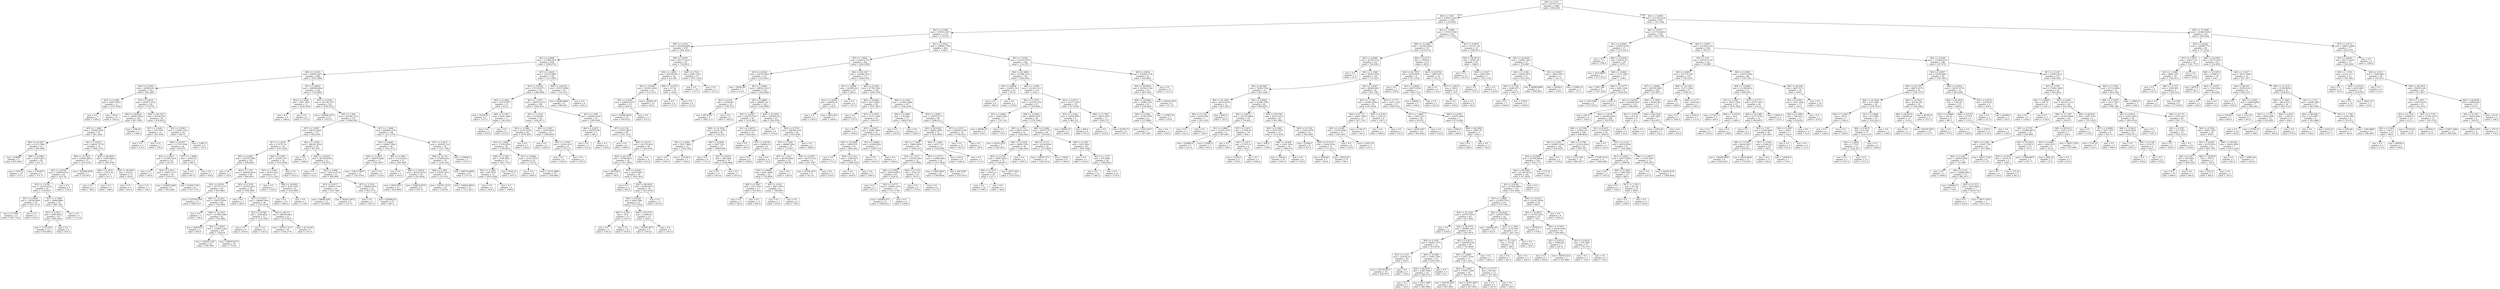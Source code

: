 digraph Tree {
node [shape=box] ;
0 [label="X[0] <= 0.121\nmse = 332707.5737\nsamples = 2000\nvalue = 996.2545"] ;
1 [label="X[2] <= 3.041\nmse = 352815.1829\nsamples = 1303\nvalue = 1120.6424"] ;
0 -> 1 [labeldistance=2.5, labelangle=45, headlabel="True"] ;
2 [label="X[0] <= 0.1089\nmse = 359331.9837\nsamples = 1121\nvalue = 1176.413"] ;
1 -> 2 ;
3 [label="X[0] <= 0.1031\nmse = 392828.8686\nsamples = 679\nvalue = 1064.3918"] ;
2 -> 3 ;
4 [label="X[1] <= 0.8465\nmse = 371809.5637\nsamples = 624\nvalue = 1094.8718"] ;
3 -> 4 ;
5 [label="X[0] <= 0.1025\nmse = 399935.4471\nsamples = 486\nvalue = 1033.3868"] ;
4 -> 5 ;
6 [label="X[0] <= 0.1004\nmse = 345895.653\nsamples = 152\nvalue = 843.2895"] ;
5 -> 6 ;
7 [label="X[2] <= 2.1008\nmse = 44957.6033\nsamples = 11\nvalue = 1731.8182"] ;
6 -> 7 ;
8 [label="mse = 0.0\nsamples = 5\nvalue = 1500.0"] ;
7 -> 8 ;
9 [label="mse = 320.0\nsamples = 6\nvalue = 1925.0"] ;
7 -> 9 ;
10 [label="X[3] <= 0.9154\nmse = 302977.2332\nsamples = 141\nvalue = 773.9716"] ;
6 -> 10 ;
11 [label="X[8] <= 18.8019\nmse = 336643.8544\nsamples = 102\nvalue = 887.5588"] ;
10 -> 11 ;
12 [label="X[5] <= 1.1484\nmse = 310085.0297\nsamples = 97\nvalue = 841.2062"] ;
11 -> 12 ;
13 [label="X[4] <= 81.4927\nmse = 61121.5841\nsamples = 23\nvalue = 300.2609"] ;
12 -> 13 ;
14 [label="mse = 0.8889\nsamples = 3\nvalue = 827.6667"] ;
13 -> 14 ;
15 [label="X[6] <= 0.2589\nmse = 22307.6275\nsamples = 20\nvalue = 221.15"] ;
13 -> 15 ;
16 [label="mse = 7593.75\nsamples = 16\nvalue = 157.5"] ;
15 -> 16 ;
17 [label="mse = 136.6875\nsamples = 4\nvalue = 475.75"] ;
15 -> 17 ;
18 [label="X[1] <= 0.8353\nmse = 268247.2778\nsamples = 74\nvalue = 1009.3378"] ;
12 -> 18 ;
19 [label="X[8] <= 16.7453\nmse = 235895.6091\nsamples = 57\nvalue = 1167.0702"] ;
18 -> 19 ;
20 [label="X[7] <= 2.8358\nmse = 143604.0724\nsamples = 50\nvalue = 1257.26"] ;
19 -> 20 ;
21 [label="X[5] <= 1.4316\nmse = 122415.8322\nsamples = 41\nvalue = 1159.8537"] ;
20 -> 21 ;
22 [label="X[7] <= 0.8565\nmse = 128740.0895\nsamples = 18\nvalue = 1437.2778"] ;
21 -> 22 ;
23 [label="mse = 12.1956\nsamples = 15\nvalue = 1597.7333"] ;
22 -> 23 ;
24 [label="mse = 0.0\nsamples = 3\nvalue = 635.0"] ;
22 -> 24 ;
25 [label="X[2] <= 2.1499\nmse = 10094.8885\nsamples = 23\nvalue = 942.7391"] ;
21 -> 25 ;
26 [label="X[7] <= 0.5451\nmse = 2609.8025\nsamples = 18\nvalue = 895.4444"] ;
25 -> 26 ;
27 [label="mse = 1174.5556\nsamples = 12\nvalue = 925.6667"] ;
26 -> 27 ;
28 [label="mse = 0.0\nsamples = 6\nvalue = 835.0"] ;
26 -> 28 ;
29 [label="mse = 0.0\nsamples = 5\nvalue = 1113.0"] ;
25 -> 29 ;
30 [label="mse = 0.0\nsamples = 9\nvalue = 1701.0"] ;
20 -> 30 ;
31 [label="mse = 422008.9796\nsamples = 7\nvalue = 522.8571"] ;
19 -> 31 ;
32 [label="X[4] <= 89.4876\nmse = 13600.4844\nsamples = 17\nvalue = 480.4706"] ;
18 -> 32 ;
33 [label="X[0] <= 0.1016\nmse = 15975.36\nsamples = 5\nvalue = 611.2"] ;
32 -> 33 ;
34 [label="mse = 0.0\nsamples = 2\nvalue = 766.0"] ;
33 -> 34 ;
35 [label="mse = 0.0\nsamples = 3\nvalue = 508.0"] ;
33 -> 35 ;
36 [label="X[4] <= 95.9691\nmse = 2523.0\nsamples = 12\nvalue = 426.0"] ;
32 -> 36 ;
37 [label="mse = 0.0\nsamples = 9\nvalue = 455.0"] ;
36 -> 37 ;
38 [label="mse = 0.0\nsamples = 3\nvalue = 339.0"] ;
36 -> 38 ;
39 [label="mse = 1568.16\nsamples = 5\nvalue = 1786.8"] ;
11 -> 39 ;
40 [label="X[4] <= 84.3327\nmse = 92929.169\nsamples = 39\nvalue = 476.8974"] ;
10 -> 40 ;
41 [label="X[7] <= 2.0263\nmse = 316.7934\nsamples = 11\nvalue = 291.4545"] ;
40 -> 41 ;
42 [label="mse = 0.0\nsamples = 4\nvalue = 315.0"] ;
41 -> 42 ;
43 [label="mse = 0.0\nsamples = 7\nvalue = 278.0"] ;
41 -> 43 ;
44 [label="X[3] <= 0.9363\nmse = 110495.1161\nsamples = 28\nvalue = 549.75"] ;
40 -> 44 ;
45 [label="X[6] <= 0.0557\nmse = 117531.3594\nsamples = 24\nvalue = 585.875"] ;
44 -> 45 ;
46 [label="X[5] <= 1.0411\nmse = 127400.7475\nsamples = 20\nvalue = 541.95"] ;
45 -> 46 ;
47 [label="mse = 0.0\nsamples = 2\nvalue = 383.0"] ;
46 -> 47 ;
48 [label="X[0] <= 0.1013\nmse = 138437.2377\nsamples = 18\nvalue = 559.6111"] ;
46 -> 48 ;
49 [label="mse = 232800.2469\nsamples = 9\nvalue = 595.4444"] ;
48 -> 49 ;
50 [label="mse = 41506.1728\nsamples = 9\nvalue = 523.7778"] ;
48 -> 50 ;
51 [label="X[7] <= 1.3968\nmse = 10302.25\nsamples = 4\nvalue = 805.5"] ;
45 -> 51 ;
52 [label="mse = 0.0\nsamples = 2\nvalue = 907.0"] ;
51 -> 52 ;
53 [label="mse = 0.0\nsamples = 2\nvalue = 704.0"] ;
51 -> 53 ;
54 [label="mse = 13467.0\nsamples = 4\nvalue = 333.0"] ;
44 -> 54 ;
55 [label="X[7] <= 0.0814\nmse = 400598.6064\nsamples = 334\nvalue = 1119.8982"] ;
5 -> 55 ;
56 [label="X[2] <= 2.1008\nmse = 7801.1405\nsamples = 11\nvalue = 1924.3636"] ;
55 -> 56 ;
57 [label="mse = 0.0\nsamples = 9\nvalue = 1966.0"] ;
56 -> 57 ;
58 [label="mse = 0.0\nsamples = 2\nvalue = 1737.0"] ;
56 -> 58 ;
59 [label="X[1] <= 0.8239\nmse = 391185.3707\nsamples = 323\nvalue = 1092.5015"] ;
55 -> 59 ;
60 [label="mse = 102966.1875\nsamples = 12\nvalue = 1705.25"] ;
59 -> 60 ;
61 [label="X[5] <= 1.694\nmse = 387260.1472\nsamples = 311\nvalue = 1068.8585"] ;
59 -> 61 ;
62 [label="X[7] <= 1.6507\nmse = 338712.0491\nsamples = 175\nvalue = 942.6343"] ;
61 -> 62 ;
63 [label="X[7] <= 1.0238\nmse = 274731.34\nsamples = 119\nvalue = 1057.9328"] ;
62 -> 63 ;
64 [label="X[6] <= 0.0283\nmse = 254570.5995\nsamples = 101\nvalue = 958.6634"] ;
63 -> 64 ;
65 [label="mse = 0.0\nsamples = 3\nvalue = 129.0"] ;
64 -> 65 ;
66 [label="X[5] <= 1.379\nmse = 240646.8534\nsamples = 98\nvalue = 984.0612"] ;
64 -> 66 ;
67 [label="X[3] <= 0.8763\nmse = 197373.1175\nsamples = 59\nvalue = 847.9661"] ;
66 -> 67 ;
68 [label="mse = 115734.0165\nsamples = 11\nvalue = 1406.2727"] ;
67 -> 68 ;
69 [label="X[8] <= 10.2821\nmse = 128279.3954\nsamples = 48\nvalue = 720.0208"] ;
67 -> 69 ;
70 [label="mse = 0.0\nsamples = 3\nvalue = 356.0"] ;
69 -> 70 ;
71 [label="X[8] <= 12.7633\nmse = 127408.3388\nsamples = 45\nvalue = 744.2889"] ;
69 -> 71 ;
72 [label="mse = 266256.0\nsamples = 2\nvalue = 905.0"] ;
71 -> 72 ;
73 [label="X[5] <= 1.0919\nmse = 119693.1282\nsamples = 43\nvalue = 736.814"] ;
71 -> 73 ;
74 [label="mse = 162423.1267\nsamples = 23\nvalue = 704.7826"] ;
73 -> 74 ;
75 [label="mse = 68016.8275\nsamples = 20\nvalue = 773.65"] ;
73 -> 75 ;
76 [label="X[3] <= 0.7476\nmse = 235702.3051\nsamples = 39\nvalue = 1189.9487"] ;
66 -> 76 ;
77 [label="mse = 0.0\nsamples = 3\nvalue = 385.0"] ;
76 -> 77 ;
78 [label="X[7] <= 0.5451\nmse = 196849.3603\nsamples = 36\nvalue = 1257.0278"] ;
76 -> 78 ;
79 [label="X[3] <= 0.8786\nmse = 3328.4024\nsamples = 13\nvalue = 1122.5385"] ;
78 -> 79 ;
80 [label="mse = 0.0\nsamples = 4\nvalue = 1036.0"] ;
79 -> 80 ;
81 [label="mse = 0.0\nsamples = 9\nvalue = 1161.0"] ;
79 -> 81 ;
82 [label="X[4] <= 88.373\nmse = 290229.0851\nsamples = 23\nvalue = 1333.0435"] ;
78 -> 82 ;
83 [label="mse = 359211.3117\nsamples = 18\nvalue = 1326.2778"] ;
82 -> 83 ;
84 [label="mse = 41135.04\nsamples = 5\nvalue = 1357.4"] ;
82 -> 84 ;
85 [label="X[6] <= 0.6361\nmse = 22299.2747\nsamples = 18\nvalue = 1614.9444"] ;
63 -> 85 ;
86 [label="X[7] <= 1.1942\nmse = 16370.2222\nsamples = 15\nvalue = 1573.3333"] ;
85 -> 86 ;
87 [label="mse = 0.0\nsamples = 3\nvalue = 1764.0"] ;
86 -> 87 ;
88 [label="X[8] <= 16.6562\nmse = 9102.2222\nsamples = 12\nvalue = 1525.6667"] ;
86 -> 88 ;
89 [label="mse = 0.0\nsamples = 10\nvalue = 1483.0"] ;
88 -> 89 ;
90 [label="mse = 0.0\nsamples = 2\nvalue = 1739.0"] ;
88 -> 90 ;
91 [label="mse = 0.0\nsamples = 3\nvalue = 1823.0"] ;
85 -> 91 ;
92 [label="X[5] <= 1.0306\nmse = 386392.3058\nsamples = 56\nvalue = 697.625"] ;
62 -> 92 ;
93 [label="mse = 0.0\nsamples = 9\nvalue = 1568.0"] ;
92 -> 93 ;
94 [label="X[8] <= 10.8253\nmse = 287540.9769\nsamples = 47\nvalue = 530.9574"] ;
92 -> 94 ;
95 [label="mse = 0.0\nsamples = 14\nvalue = 142.0"] ;
94 -> 95 ;
96 [label="X[3] <= 0.908\nmse = 318116.2718\nsamples = 33\nvalue = 695.9697"] ;
94 -> 96 ;
97 [label="X[3] <= 0.8177\nmse = 194953.7729\nsamples = 19\nvalue = 529.7368"] ;
96 -> 97 ;
98 [label="mse = 58694.6281\nsamples = 11\nvalue = 542.0909"] ;
97 -> 98 ;
99 [label="mse = 381811.6875\nsamples = 8\nvalue = 512.75"] ;
97 -> 99 ;
100 [label="X[7] <= 3.1252\nmse = 396866.8163\nsamples = 14\nvalue = 921.5714"] ;
96 -> 100 ;
101 [label="mse = 0.0\nsamples = 4\nvalue = 1507.0"] ;
100 -> 101 ;
102 [label="mse = 363686.64\nsamples = 10\nvalue = 687.4"] ;
100 -> 102 ;
103 [label="X[7] <= 1.3968\nmse = 402848.1278\nsamples = 136\nvalue = 1231.2794"] ;
61 -> 103 ;
104 [label="X[5] <= 6.4082\nmse = 149847.5945\nsamples = 58\nvalue = 1101.5172"] ;
103 -> 104 ;
105 [label="X[8] <= 12.6873\nmse = 160078.7682\nsamples = 27\nvalue = 1302.4815"] ;
104 -> 105 ;
106 [label="mse = 194113.4875\nsamples = 21\nvalue = 1353.4762"] ;
105 -> 106 ;
107 [label="mse = 0.0\nsamples = 6\nvalue = 1124.0"] ;
105 -> 107 ;
108 [label="X[6] <= 0.1863\nmse = 75124.4433\nsamples = 31\nvalue = 926.4839"] ;
104 -> 108 ;
109 [label="mse = 0.0\nsamples = 2\nvalue = 970.0"] ;
108 -> 109 ;
110 [label="X[8] <= 13.8474\nmse = 80165.8359\nsamples = 29\nvalue = 923.4828"] ;
108 -> 110 ;
111 [label="mse = 2504.5351\nsamples = 21\nvalue = 918.8095"] ;
110 -> 111 ;
112 [label="mse = 283818.9375\nsamples = 8\nvalue = 935.75"] ;
110 -> 112 ;
113 [label="X[7] <= 4.4557\nmse = 569145.716\nsamples = 78\nvalue = 1327.7692"] ;
103 -> 113 ;
114 [label="X[8] <= 16.175\nmse = 579264.5651\nsamples = 76\nvalue = 1334.5263"] ;
113 -> 114 ;
115 [label="X[6] <= 0.1801\nmse = 534057.2672\nsamples = 51\nvalue = 1313.451"] ;
114 -> 115 ;
116 [label="mse = 529741.3275\nsamples = 20\nvalue = 1316.65"] ;
115 -> 116 ;
117 [label="mse = 536830.8824\nsamples = 31\nvalue = 1311.3871"] ;
115 -> 117 ;
118 [label="mse = 668732.8896\nsamples = 25\nvalue = 1377.52"] ;
114 -> 118 ;
119 [label="mse = 116964.0\nsamples = 2\nvalue = 1071.0"] ;
113 -> 119 ;
120 [label="X[7] <= 3.4629\nmse = 212556.9803\nsamples = 138\nvalue = 1311.4058"] ;
4 -> 120 ;
121 [label="X[3] <= 0.6166\nmse = 175119.4771\nsamples = 122\nvalue = 1389.4508"] ;
120 -> 121 ;
122 [label="X[2] <= 2.3862\nmse = 41276.3077\nsamples = 13\nvalue = 812.0"] ;
121 -> 122 ;
123 [label="mse = 74256.25\nsamples = 2\nvalue = 1157.5"] ;
122 -> 123 ;
124 [label="X[0] <= 0.1007\nmse = 9630.1488\nsamples = 11\nvalue = 749.1818"] ;
122 -> 124 ;
125 [label="mse = 0.0\nsamples = 4\nvalue = 879.0"] ;
124 -> 125 ;
126 [label="mse = 0.0\nsamples = 7\nvalue = 675.0"] ;
124 -> 126 ;
127 [label="X[5] <= 1.3627\nmse = 146570.1079\nsamples = 109\nvalue = 1458.3211"] ;
121 -> 127 ;
128 [label="X[1] <= 1.1524\nmse = 32258.801\nsamples = 56\nvalue = 1620.8571"] ;
127 -> 128 ;
129 [label="X[2] <= 2.3862\nmse = 21257.8326\nsamples = 44\nvalue = 1678.4091"] ;
128 -> 129 ;
130 [label="X[5] <= 1.0495\nmse = 17333.8356\nsamples = 39\nvalue = 1705.8974"] ;
129 -> 130 ;
131 [label="X[8] <= 13.546\nmse = 5709.3956\nsamples = 15\nvalue = 1647.7333"] ;
130 -> 131 ;
132 [label="X[2] <= 2.1499\nmse = 490.7929\nsamples = 13\nvalue = 1674.2308"] ;
131 -> 132 ;
133 [label="mse = 0.0\nsamples = 4\nvalue = 1641.0"] ;
132 -> 133 ;
134 [label="mse = 0.0\nsamples = 9\nvalue = 1689.0"] ;
132 -> 134 ;
135 [label="mse = 5402.25\nsamples = 2\nvalue = 1475.5"] ;
131 -> 135 ;
136 [label="X[1] <= 0.9696\nmse = 21163.1875\nsamples = 24\nvalue = 1742.25"] ;
130 -> 136 ;
137 [label="mse = 0.0\nsamples = 6\nvalue = 1849.0"] ;
136 -> 137 ;
138 [label="mse = 23152.8889\nsamples = 18\nvalue = 1706.6667"] ;
136 -> 138 ;
139 [label="mse = 0.0\nsamples = 5\nvalue = 1464.0"] ;
129 -> 139 ;
140 [label="X[0] <= 0.1007\nmse = 15919.8056\nsamples = 12\nvalue = 1409.8333"] ;
128 -> 140 ;
141 [label="mse = 0.0\nsamples = 4\nvalue = 1285.0"] ;
140 -> 141 ;
142 [label="X[5] <= 1.0787\nmse = 12192.1875\nsamples = 8\nvalue = 1472.25"] ;
140 -> 142 ;
143 [label="mse = 0.0\nsamples = 6\nvalue = 1536.0"] ;
142 -> 143 ;
144 [label="mse = 0.0\nsamples = 2\nvalue = 1281.0"] ;
142 -> 144 ;
145 [label="X[5] <= 1.694\nmse = 209945.2239\nsamples = 53\nvalue = 1286.5849"] ;
127 -> 145 ;
146 [label="X[6] <= 0.2472\nmse = 302670.96\nsamples = 5\nvalue = 665.2"] ;
145 -> 146 ;
147 [label="mse = 0.0\nsamples = 3\nvalue = 216.0"] ;
146 -> 147 ;
148 [label="mse = 0.0\nsamples = 2\nvalue = 1339.0"] ;
146 -> 148 ;
149 [label="X[7] <= 0.136\nmse = 155875.8815\nsamples = 48\nvalue = 1351.3125"] ;
145 -> 149 ;
150 [label="mse = 0.0\nsamples = 4\nvalue = 1889.0"] ;
149 -> 150 ;
151 [label="X[6] <= 0.6372\nmse = 141374.5635\nsamples = 44\nvalue = 1302.4318"] ;
149 -> 151 ;
152 [label="X[4] <= 83.1257\nmse = 76796.9425\nsamples = 38\nvalue = 1411.2895"] ;
151 -> 152 ;
153 [label="mse = 293764.0\nsamples = 2\nvalue = 794.0"] ;
152 -> 153 ;
154 [label="X[3] <= 0.6261\nmse = 42397.9097\nsamples = 36\nvalue = 1445.5833"] ;
152 -> 154 ;
155 [label="mse = 0.0\nsamples = 2\nvalue = 965.0"] ;
154 -> 155 ;
156 [label="X[4] <= 88.0918\nmse = 30506.8313\nsamples = 34\nvalue = 1473.8529"] ;
154 -> 156 ;
157 [label="X[4] <= 85.629\nmse = 16491.966\nsamples = 23\nvalue = 1377.6522"] ;
156 -> 157 ;
158 [label="X[6] <= 0.244\nmse = 30.0\nsamples = 13\nvalue = 1451.0"] ;
157 -> 158 ;
159 [label="mse = 0.0\nsamples = 3\nvalue = 1441.0"] ;
158 -> 159 ;
160 [label="mse = 0.0\nsamples = 10\nvalue = 1454.0"] ;
158 -> 160 ;
161 [label="X[4] <= 87.4774\nmse = 21806.61\nsamples = 10\nvalue = 1282.3"] ;
157 -> 161 ;
162 [label="mse = 41595.1875\nsamples = 4\nvalue = 1194.25"] ;
161 -> 162 ;
163 [label="mse = 0.0\nsamples = 6\nvalue = 1341.0"] ;
161 -> 163 ;
164 [label="mse = 0.0\nsamples = 11\nvalue = 1675.0"] ;
156 -> 164 ;
165 [label="mse = 0.0\nsamples = 6\nvalue = 613.0"] ;
151 -> 165 ;
166 [label="X[8] <= 16.6145\nmse = 97437.8398\nsamples = 16\nvalue = 716.3125"] ;
120 -> 166 ;
167 [label="mse = 44380.9844\nsamples = 8\nvalue = 990.625"] ;
166 -> 167 ;
168 [label="mse = 0.0\nsamples = 8\nvalue = 442.0"] ;
166 -> 168 ;
169 [label="X[6] <= 0.4507\nmse = 501177.6251\nsamples = 55\nvalue = 718.5818"] ;
3 -> 169 ;
170 [label="X[5] <= 2.2893\nmse = 281299.962\nsamples = 42\nvalue = 421.881"] ;
169 -> 170 ;
171 [label="X[3] <= 0.9169\nmse = 333912.4365\nsamples = 32\nvalue = 513.5312"] ;
170 -> 171 ;
172 [label="X[2] <= 2.4263\nmse = 428920.3275\nsamples = 20\nvalue = 460.15"] ;
171 -> 172 ;
173 [label="mse = 476560.8056\nsamples = 18\nvalue = 458.8333"] ;
172 -> 173 ;
174 [label="mse = 0.0\nsamples = 2\nvalue = 472.0"] ;
172 -> 174 ;
175 [label="mse = 162901.25\nsamples = 12\nvalue = 602.5"] ;
171 -> 175 ;
176 [label="X[8] <= 15.6751\nmse = 47.04\nsamples = 10\nvalue = 128.6"] ;
170 -> 176 ;
177 [label="mse = 0.0\nsamples = 4\nvalue = 137.0"] ;
176 -> 177 ;
178 [label="mse = 0.0\nsamples = 6\nvalue = 123.0"] ;
176 -> 178 ;
179 [label="X[6] <= 0.7011\nmse = 8282.1302\nsamples = 13\nvalue = 1677.1538"] ;
169 -> 179 ;
180 [label="mse = 0.0\nsamples = 10\nvalue = 1727.0"] ;
179 -> 180 ;
181 [label="mse = 0.0\nsamples = 3\nvalue = 1511.0"] ;
179 -> 181 ;
182 [label="X[1] <= 0.9532\nmse = 258982.7704\nsamples = 442\nvalue = 1348.5"] ;
2 -> 182 ;
183 [label="X[7] <= 1.9561\nmse = 244314.778\nsamples = 294\nvalue = 1462.0306"] ;
182 -> 183 ;
184 [label="X[1] <= 0.8249\nmse = 334701.6443\nsamples = 121\nvalue = 1255.6033"] ;
183 -> 184 ;
185 [label="mse = 26503.84\nsamples = 5\nvalue = 214.4"] ;
184 -> 185 ;
186 [label="X[2] <= 2.0902\nmse = 299243.2325\nsamples = 116\nvalue = 1300.4828"] ;
184 -> 186 ;
187 [label="X[1] <= 0.855\nmse = 13556.801\nsamples = 14\nvalue = 1799.3571"] ;
186 -> 187 ;
188 [label="mse = 497.8765\nsamples = 9\nvalue = 1885.1111"] ;
187 -> 188 ;
189 [label="mse = 0.0\nsamples = 5\nvalue = 1645.0"] ;
187 -> 189 ;
190 [label="X[7] <= 0.8882\nmse = 299607.147\nsamples = 102\nvalue = 1232.0098"] ;
186 -> 190 ;
191 [label="X[3] <= 0.9387\nmse = 254974.0167\nsamples = 59\nvalue = 1432.9831"] ;
190 -> 191 ;
192 [label="X[8] <= 14.1954\nmse = 41251.2744\nsamples = 40\nvalue = 1720.225"] ;
191 -> 192 ;
193 [label="X[2] <= 2.1685\nmse = 74217.4083\nsamples = 13\nvalue = 1540.7692"] ;
192 -> 193 ;
194 [label="mse = 0.0\nsamples = 10\nvalue = 1655.0"] ;
193 -> 194 ;
195 [label="mse = 133128.0\nsamples = 3\nvalue = 1160.0"] ;
193 -> 195 ;
196 [label="X[6] <= 0.2046\nmse = 2407.1221\nsamples = 27\nvalue = 1806.6296"] ;
192 -> 196 ;
197 [label="mse = 0.0\nsamples = 9\nvalue = 1741.0"] ;
196 -> 197 ;
198 [label="X[1] <= 0.8353\nmse = 380.2469\nsamples = 18\nvalue = 1839.4444"] ;
196 -> 198 ;
199 [label="mse = 0.0\nsamples = 11\nvalue = 1855.0"] ;
198 -> 199 ;
200 [label="mse = 0.0\nsamples = 7\nvalue = 1815.0"] ;
198 -> 200 ;
201 [label="X[1] <= 0.8479\nmse = 165529.5623\nsamples = 19\nvalue = 828.2632"] ;
191 -> 201 ;
202 [label="mse = 0.0\nsamples = 11\nvalue = 583.0"] ;
201 -> 202 ;
203 [label="X[1] <= 0.8758\nmse = 196692.25\nsamples = 8\nvalue = 1165.5"] ;
201 -> 203 ;
204 [label="mse = 0.0\nsamples = 4\nvalue = 1609.0"] ;
203 -> 204 ;
205 [label="mse = 0.0\nsamples = 4\nvalue = 722.0"] ;
203 -> 205 ;
206 [label="X[4] <= 81.5976\nmse = 229388.516\nsamples = 43\nvalue = 956.2558"] ;
190 -> 206 ;
207 [label="mse = 0.0\nsamples = 9\nvalue = 1474.0"] ;
206 -> 207 ;
208 [label="X[6] <= 0.3759\nmse = 200369.5164\nsamples = 34\nvalue = 819.2059"] ;
206 -> 208 ;
209 [label="X[7] <= 1.5041\nmse = 98968.1602\nsamples = 31\nvalue = 715.9677"] ;
208 -> 209 ;
210 [label="X[7] <= 1.1927\nmse = 46199.9296\nsamples = 25\nvalue = 828.48"] ;
209 -> 210 ;
211 [label="X[3] <= 0.8836\nmse = 4851.2996\nsamples = 22\nvalue = 752.8636"] ;
210 -> 211 ;
212 [label="X[6] <= 0.1967\nmse = 2551.4793\nsamples = 13\nvalue = 783.4615"] ;
211 -> 212 ;
213 [label="mse = 0.0\nsamples = 2\nvalue = 665.0"] ;
212 -> 213 ;
214 [label="mse = 0.0\nsamples = 11\nvalue = 805.0"] ;
212 -> 214 ;
215 [label="X[3] <= 0.916\nmse = 4867.5556\nsamples = 9\nvalue = 708.6667"] ;
211 -> 215 ;
216 [label="mse = 0.0\nsamples = 3\nvalue = 610.0"] ;
215 -> 216 ;
217 [label="mse = 0.0\nsamples = 6\nvalue = 758.0"] ;
215 -> 217 ;
218 [label="mse = 0.0\nsamples = 3\nvalue = 1383.0"] ;
210 -> 218 ;
219 [label="X[8] <= 14.8257\nmse = 46315.4722\nsamples = 6\nvalue = 247.1667"] ;
209 -> 219 ;
220 [label="mse = 47328.1875\nsamples = 4\nvalue = 161.25"] ;
219 -> 220 ;
221 [label="mse = 0.0\nsamples = 2\nvalue = 419.0"] ;
219 -> 221 ;
222 [label="mse = 0.0\nsamples = 3\nvalue = 1886.0"] ;
208 -> 222 ;
223 [label="X[4] <= 84.3327\nmse = 130446.7622\nsamples = 173\nvalue = 1606.4104"] ;
183 -> 223 ;
224 [label="X[7] <= 3.8096\nmse = 142803.84\nsamples = 10\nvalue = 906.4"] ;
223 -> 224 ;
225 [label="X[2] <= 2.4364\nmse = 246842.25\nsamples = 4\nvalue = 1163.5"] ;
224 -> 225 ;
226 [label="mse = 0.0\nsamples = 2\nvalue = 1283.0"] ;
225 -> 226 ;
227 [label="mse = 465124.0\nsamples = 2\nvalue = 1044.0"] ;
225 -> 227 ;
228 [label="mse = 0.0\nsamples = 6\nvalue = 735.0"] ;
224 -> 228 ;
229 [label="X[6] <= 0.2528\nmse = 97782.1065\nsamples = 163\nvalue = 1649.3558"] ;
223 -> 229 ;
230 [label="X[6] <= 0.0206\nmse = 24172.8827\nsamples = 56\nvalue = 1827.2857"] ;
229 -> 230 ;
231 [label="mse = 0.0\nsamples = 2\nvalue = 1375.0"] ;
230 -> 231 ;
232 [label="X[7] <= 2.3576\nmse = 17211.1838\nsamples = 54\nvalue = 1844.037"] ;
230 -> 232 ;
233 [label="mse = 0.0\nsamples = 13\nvalue = 1938.0"] ;
232 -> 233 ;
234 [label="X[3] <= 0.8417\nmse = 18981.3064\nsamples = 41\nvalue = 1814.2439"] ;
232 -> 234 ;
235 [label="X[8] <= 14.0268\nmse = 1909.9135\nsamples = 34\nvalue = 1860.2941"] ;
234 -> 235 ;
236 [label="mse = 0.0\nsamples = 3\nvalue = 1771.0"] ;
235 -> 236 ;
237 [label="X[0] <= 0.1121\nmse = 1248.4475\nsamples = 31\nvalue = 1868.9355"] ;
235 -> 237 ;
238 [label="mse = 0.0\nsamples = 14\nvalue = 1830.0"] ;
237 -> 238 ;
239 [label="mse = 0.0\nsamples = 17\nvalue = 1901.0"] ;
237 -> 239 ;
240 [label="X[3] <= 0.9002\nmse = 41569.9592\nsamples = 7\nvalue = 1590.5714"] ;
234 -> 240 ;
241 [label="mse = 0.0\nsamples = 4\nvalue = 1414.0"] ;
240 -> 241 ;
242 [label="mse = 0.0\nsamples = 3\nvalue = 1826.0"] ;
240 -> 242 ;
243 [label="X[0] <= 0.1106\nmse = 111065.5996\nsamples = 107\nvalue = 1556.2336"] ;
229 -> 243 ;
244 [label="X[6] <= 0.3908\nmse = 174.6021\nsamples = 17\nvalue = 1864.4706"] ;
243 -> 244 ;
245 [label="mse = 0.0\nsamples = 12\nvalue = 1873.0"] ;
244 -> 245 ;
246 [label="mse = 0.0\nsamples = 5\nvalue = 1844.0"] ;
244 -> 246 ;
247 [label="X[5] <= 2.2893\nmse = 110675.4777\nsamples = 90\nvalue = 1498.0111"] ;
243 -> 247 ;
248 [label="X[4] <= 95.0226\nmse = 66891.6566\nsamples = 72\nvalue = 1435.8056"] ;
247 -> 248 ;
249 [label="X[5] <= 1.7404\nmse = 70845.9618\nsamples = 61\nvalue = 1469.1475"] ;
248 -> 249 ;
250 [label="X[5] <= 1.2117\nmse = 119120.7803\nsamples = 32\nvalue = 1515.9688"] ;
249 -> 250 ;
251 [label="X[6] <= 0.7465\nmse = 160339.6875\nsamples = 20\nvalue = 1420.25"] ;
250 -> 251 ;
252 [label="mse = 0.0\nsamples = 3\nvalue = 871.0"] ;
251 -> 252 ;
253 [label="X[2] <= 2.6773\nmse = 126003.3218\nsamples = 17\nvalue = 1517.1765"] ;
251 -> 253 ;
254 [label="mse = 164484.071\nsamples = 13\nvalue = 1508.9231"] ;
253 -> 254 ;
255 [label="mse = 0.0\nsamples = 4\nvalue = 1544.0"] ;
253 -> 255 ;
256 [label="X[0] <= 0.1133\nmse = 9702.25\nsamples = 12\nvalue = 1675.5"] ;
250 -> 256 ;
257 [label="mse = 0.0\nsamples = 6\nvalue = 1774.0"] ;
256 -> 257 ;
258 [label="mse = 0.0\nsamples = 6\nvalue = 1577.0"] ;
256 -> 258 ;
259 [label="X[7] <= 3.0772\nmse = 12488.9394\nsamples = 29\nvalue = 1417.4828"] ;
249 -> 259 ;
260 [label="mse = 15004.4814\nsamples = 22\nvalue = 1399.8636"] ;
259 -> 260 ;
261 [label="mse = 540.9796\nsamples = 7\nvalue = 1472.8571"] ;
259 -> 261 ;
262 [label="X[5] <= 1.6811\nmse = 4611.719\nsamples = 11\nvalue = 1250.9091"] ;
248 -> 262 ;
263 [label="mse = 320.0\nsamples = 9\nvalue = 1282.0"] ;
262 -> 263 ;
264 [label="mse = 0.0\nsamples = 2\nvalue = 1111.0"] ;
262 -> 264 ;
265 [label="X[7] <= 4.5527\nmse = 208420.1389\nsamples = 18\nvalue = 1746.8333"] ;
247 -> 265 ;
266 [label="mse = 0.0\nsamples = 15\nvalue = 1951.0"] ;
265 -> 266 ;
267 [label="mse = 0.0\nsamples = 3\nvalue = 726.0"] ;
265 -> 267 ;
268 [label="X[5] <= 7.8185\nmse = 211653.8776\nsamples = 148\nvalue = 1122.973"] ;
182 -> 268 ;
269 [label="X[4] <= 82.3698\nmse = 157666.2152\nsamples = 126\nvalue = 1206.4444"] ;
268 -> 269 ;
270 [label="X[3] <= 0.8456\nmse = 126451.36\nsamples = 10\nvalue = 567.8"] ;
269 -> 270 ;
271 [label="mse = 0.0\nsamples = 8\nvalue = 390.0"] ;
270 -> 271 ;
272 [label="mse = 0.0\nsamples = 2\nvalue = 1279.0"] ;
270 -> 272 ;
273 [label="X[6] <= 1.4383\nmse = 122165.1121\nsamples = 116\nvalue = 1261.5"] ;
269 -> 273 ;
274 [label="X[2] <= 2.1075\nmse = 110158.7104\nsamples = 97\nvalue = 1328.9691"] ;
273 -> 274 ;
275 [label="X[7] <= 3.6065\nmse = 29024.2041\nsamples = 7\nvalue = 714.7143"] ;
274 -> 275 ;
276 [label="mse = 99540.25\nsamples = 2\nvalue = 676.5"] ;
275 -> 276 ;
277 [label="mse = 0.0\nsamples = 5\nvalue = 730.0"] ;
275 -> 277 ;
278 [label="X[8] <= 15.9922\nmse = 84840.4347\nsamples = 90\nvalue = 1376.7444"] ;
274 -> 278 ;
279 [label="X[5] <= 4.7715\nmse = 68433.0744\nsamples = 41\nvalue = 1188.2683"] ;
278 -> 279 ;
280 [label="mse = 54230.2222\nsamples = 3\nvalue = 429.3333"] ;
279 -> 280 ;
281 [label="X[8] <= 13.5256\nmse = 20492.1503\nsamples = 38\nvalue = 1248.1842"] ;
279 -> 281 ;
282 [label="X[2] <= 2.2758\nmse = 16487.2653\nsamples = 35\nvalue = 1226.8571"] ;
281 -> 282 ;
283 [label="X[6] <= 0.7477\nmse = 15500.25\nsamples = 20\nvalue = 1157.5"] ;
282 -> 283 ;
284 [label="mse = 0.0\nsamples = 18\nvalue = 1199.0"] ;
283 -> 284 ;
285 [label="mse = 0.0\nsamples = 2\nvalue = 784.0"] ;
283 -> 285 ;
286 [label="mse = 2837.5556\nsamples = 15\nvalue = 1319.3333"] ;
282 -> 286 ;
287 [label="mse = 0.0\nsamples = 3\nvalue = 1497.0"] ;
281 -> 287 ;
288 [label="X[6] <= 0.1686\nmse = 43974.778\nsamples = 49\nvalue = 1534.449"] ;
278 -> 288 ;
289 [label="X[0] <= 0.113\nmse = 32338.8209\nsamples = 21\nvalue = 1337.8095"] ;
288 -> 289 ;
290 [label="mse = 32929.7751\nsamples = 13\nvalue = 1262.6154"] ;
289 -> 290 ;
291 [label="mse = 7260.0\nsamples = 8\nvalue = 1460.0"] ;
289 -> 291 ;
292 [label="X[6] <= 0.3367\nmse = 1951.2092\nsamples = 28\nvalue = 1681.9286"] ;
288 -> 292 ;
293 [label="mse = 0.0\nsamples = 2\nvalue = 1542.0"] ;
292 -> 293 ;
294 [label="X[1] <= 1.1175\nmse = 479.2899\nsamples = 26\nvalue = 1692.6923"] ;
292 -> 294 ;
295 [label="mse = 0.0\nsamples = 10\nvalue = 1665.0"] ;
294 -> 295 ;
296 [label="mse = 0.0\nsamples = 16\nvalue = 1710.0"] ;
294 -> 296 ;
297 [label="X[3] <= 0.8713\nmse = 41577.4183\nsamples = 19\nvalue = 917.0526"] ;
273 -> 297 ;
298 [label="X[5] <= 2.1042\nmse = 23636.8594\nsamples = 8\nvalue = 863.125"] ;
297 -> 298 ;
299 [label="mse = 90902.25\nsamples = 2\nvalue = 836.5"] ;
298 -> 299 ;
300 [label="mse = 900.0\nsamples = 6\nvalue = 872.0"] ;
298 -> 300 ;
301 [label="X[8] <= 17.7667\nmse = 50971.8347\nsamples = 11\nvalue = 956.2727"] ;
297 -> 301 ;
302 [label="mse = 0.0\nsamples = 3\nvalue = 1033.0"] ;
301 -> 302 ;
303 [label="mse = 67050.75\nsamples = 8\nvalue = 927.5"] ;
301 -> 303 ;
304 [label="X[3] <= 0.854\nmse = 252406.1736\nsamples = 22\nvalue = 644.9091"] ;
268 -> 304 ;
305 [label="X[4] <= 99.9454\nmse = 165304.1358\nsamples = 18\nvalue = 483.5556"] ;
304 -> 305 ;
306 [label="X[8] <= 14.9186\nmse = 77688.3724\nsamples = 14\nvalue = 359.6429"] ;
305 -> 306 ;
307 [label="X[6] <= 0.5562\nmse = 13794.7654\nsamples = 9\nvalue = 237.8889"] ;
306 -> 307 ;
308 [label="mse = 13521.6327\nsamples = 7\nvalue = 207.2857"] ;
307 -> 308 ;
309 [label="mse = 0.0\nsamples = 2\nvalue = 345.0"] ;
307 -> 309 ;
310 [label="mse = 117983.76\nsamples = 5\nvalue = 578.8"] ;
306 -> 310 ;
311 [label="mse = 230128.1875\nsamples = 4\nvalue = 917.25"] ;
305 -> 311 ;
312 [label="mse = 0.0\nsamples = 4\nvalue = 1371.0"] ;
304 -> 312 ;
313 [label="X[5] <= 3.5983\nmse = 175518.7189\nsamples = 182\nvalue = 777.1319"] ;
1 -> 313 ;
314 [label="X[8] <= 17.2469\nmse = 122385.8526\nsamples = 147\nvalue = 679.6735"] ;
313 -> 314 ;
315 [label="X[3] <= 0.6405\nmse = 92740.5724\nsamples = 122\nvalue = 760.4262"] ;
314 -> 315 ;
316 [label="mse = 0.0\nsamples = 2\nvalue = 47.0"] ;
315 -> 316 ;
317 [label="X[5] <= 1.3366\nmse = 85661.9164\nsamples = 120\nvalue = 772.3167"] ;
315 -> 317 ;
318 [label="X[4] <= 82.609\nmse = 76564.7182\nsamples = 74\nvalue = 841.3649"] ;
317 -> 318 ;
319 [label="X[4] <= 81.0541\nmse = 20319.0579\nsamples = 11\nvalue = 505.1818"] ;
318 -> 319 ;
320 [label="X[6] <= 0.7125\nmse = 6538.9796\nsamples = 7\nvalue = 592.1429"] ;
319 -> 320 ;
321 [label="mse = 0.0\nsamples = 5\nvalue = 541.0"] ;
320 -> 321 ;
322 [label="mse = 0.0\nsamples = 2\nvalue = 720.0"] ;
320 -> 322 ;
323 [label="mse = 8041.0\nsamples = 4\nvalue = 353.0"] ;
319 -> 323 ;
324 [label="X[2] <= 4.9928\nmse = 63206.3769\nsamples = 63\nvalue = 900.0635"] ;
318 -> 324 ;
325 [label="X[6] <= 0.8573\nmse = 101145.6066\nsamples = 19\nvalue = 756.8421"] ;
324 -> 325 ;
326 [label="X[1] <= 0.8801\nmse = 135161.5556\nsamples = 9\nvalue = 587.6667"] ;
325 -> 326 ;
327 [label="mse = 102868.0\nsamples = 6\nvalue = 411.0"] ;
326 -> 327 ;
328 [label="mse = 12482.0\nsamples = 3\nvalue = 941.0"] ;
326 -> 328 ;
329 [label="X[7] <= 0.5451\nmse = 21590.49\nsamples = 10\nvalue = 909.1"] ;
325 -> 329 ;
330 [label="mse = 0.0\nsamples = 4\nvalue = 994.0"] ;
329 -> 330 ;
331 [label="X[1] <= 0.873\nmse = 27975.25\nsamples = 6\nvalue = 852.5"] ;
329 -> 331 ;
332 [label="mse = 11250.0\nsamples = 3\nvalue = 703.0"] ;
331 -> 332 ;
333 [label="mse = 0.0\nsamples = 3\nvalue = 1002.0"] ;
331 -> 333 ;
334 [label="X[4] <= 95.4705\nmse = 34141.0372\nsamples = 44\nvalue = 961.9091"] ;
324 -> 334 ;
335 [label="X[0] <= 0.1085\nmse = 3676.7256\nsamples = 21\nvalue = 1110.4762"] ;
334 -> 335 ;
336 [label="mse = 400.0\nsamples = 5\nvalue = 1186.0"] ;
335 -> 336 ;
337 [label="X[8] <= 16.085\nmse = 2361.2344\nsamples = 16\nvalue = 1086.875"] ;
335 -> 337 ;
338 [label="mse = 1169.64\nsamples = 10\nvalue = 1055.6"] ;
337 -> 338 ;
339 [label="mse = 0.0\nsamples = 6\nvalue = 1139.0"] ;
337 -> 339 ;
340 [label="X[0] <= 0.1126\nmse = 23402.9754\nsamples = 23\nvalue = 826.2609"] ;
334 -> 340 ;
341 [label="mse = 23548.0\nsamples = 8\nvalue = 927.0"] ;
340 -> 341 ;
342 [label="X[4] <= 97.9533\nmse = 15026.5156\nsamples = 15\nvalue = 772.5333"] ;
340 -> 342 ;
343 [label="mse = 2859.84\nsamples = 5\nvalue = 744.6"] ;
342 -> 343 ;
344 [label="mse = 20524.65\nsamples = 10\nvalue = 786.5"] ;
342 -> 344 ;
345 [label="X[2] <= 5.9287\nmse = 80288.6167\nsamples = 46\nvalue = 661.2391"] ;
317 -> 345 ;
346 [label="X[7] <= 3.7396\nmse = 101843.8393\nsamples = 19\nvalue = 455.0526"] ;
345 -> 346 ;
347 [label="X[4] <= 87.772\nmse = 25061.7956\nsamples = 15\nvalue = 307.7333"] ;
346 -> 347 ;
348 [label="X[5] <= 1.4328\nmse = 14756.4298\nsamples = 11\nvalue = 236.5455"] ;
347 -> 348 ;
349 [label="mse = 0.0\nsamples = 6\nvalue = 219.0"] ;
348 -> 349 ;
350 [label="mse = 31651.44\nsamples = 5\nvalue = 257.6"] ;
348 -> 350 ;
351 [label="mse = 1140.75\nsamples = 4\nvalue = 503.5"] ;
347 -> 351 ;
352 [label="X[6] <= 0.1027\nmse = 3192.25\nsamples = 4\nvalue = 1007.5"] ;
346 -> 352 ;
353 [label="mse = 0.0\nsamples = 2\nvalue = 1064.0"] ;
352 -> 353 ;
354 [label="mse = 0.0\nsamples = 2\nvalue = 951.0"] ;
352 -> 354 ;
355 [label="X[3] <= 0.7771\nmse = 14151.3333\nsamples = 27\nvalue = 806.3333"] ;
345 -> 355 ;
356 [label="X[7] <= 1.9647\nmse = 1983.5275\nsamples = 20\nvalue = 852.85"] ;
355 -> 356 ;
357 [label="mse = 2036.2747\nsamples = 18\nvalue = 856.9444"] ;
356 -> 357 ;
358 [label="mse = 0.0\nsamples = 2\nvalue = 816.0"] ;
356 -> 358 ;
359 [label="X[6] <= 0.6745\nmse = 25070.5306\nsamples = 7\nvalue = 673.4286"] ;
355 -> 359 ;
360 [label="mse = 3600.0\nsamples = 2\nvalue = 846.0"] ;
359 -> 360 ;
361 [label="X[4] <= 89.2602\nmse = 16981.44\nsamples = 5\nvalue = 604.4"] ;
359 -> 361 ;
362 [label="mse = 0.0\nsamples = 3\nvalue = 498.0"] ;
361 -> 362 ;
363 [label="mse = 0.0\nsamples = 2\nvalue = 764.0"] ;
361 -> 363 ;
364 [label="X[6] <= 0.4137\nmse = 79938.4\nsamples = 25\nvalue = 285.6"] ;
314 -> 364 ;
365 [label="X[4] <= 82.7879\nmse = 52503.8025\nsamples = 9\nvalue = 611.5556"] ;
364 -> 365 ;
366 [label="mse = 0.0\nsamples = 2\nvalue = 359.0"] ;
365 -> 366 ;
367 [label="X[3] <= 0.8026\nmse = 44073.9184\nsamples = 7\nvalue = 683.7143"] ;
365 -> 367 ;
368 [label="mse = 50839.2\nsamples = 5\nvalue = 628.0"] ;
367 -> 368 ;
369 [label="mse = 0.0\nsamples = 2\nvalue = 823.0"] ;
367 -> 369 ;
370 [label="X[4] <= 83.8752\nmse = 1989.1875\nsamples = 16\nvalue = 102.25"] ;
364 -> 370 ;
371 [label="mse = 0.0\nsamples = 4\nvalue = 175.0"] ;
370 -> 371 ;
372 [label="X[7] <= 2.8013\nmse = 300.0\nsamples = 12\nvalue = 78.0"] ;
370 -> 372 ;
373 [label="mse = 0.0\nsamples = 3\nvalue = 108.0"] ;
372 -> 373 ;
374 [label="mse = 0.0\nsamples = 9\nvalue = 68.0"] ;
372 -> 374 ;
375 [label="X[1] <= 0.8976\nmse = 191237.391\nsamples = 35\nvalue = 1186.4571"] ;
313 -> 375 ;
376 [label="X[4] <= 85.8114\nmse = 30525.39\nsamples = 20\nvalue = 1486.9"] ;
375 -> 376 ;
377 [label="mse = 0.0\nsamples = 13\nvalue = 1613.0"] ;
376 -> 377 ;
378 [label="X[0] <= 0.1027\nmse = 2841.6327\nsamples = 7\nvalue = 1252.7143"] ;
376 -> 378 ;
379 [label="mse = 0.0\nsamples = 2\nvalue = 1337.0"] ;
378 -> 379 ;
380 [label="mse = 0.0\nsamples = 5\nvalue = 1219.0"] ;
378 -> 380 ;
381 [label="X[4] <= 92.8199\nmse = 124692.7822\nsamples = 15\nvalue = 785.8667"] ;
375 -> 381 ;
382 [label="X[2] <= 5.1306\nmse = 50446.2479\nsamples = 11\nvalue = 953.5455"] ;
381 -> 382 ;
383 [label="X[0] <= 0.1146\nmse = 2298.4375\nsamples = 8\nvalue = 1063.75"] ;
382 -> 383 ;
384 [label="mse = 0.0\nsamples = 3\nvalue = 1040.0"] ;
383 -> 384 ;
385 [label="mse = 3136.0\nsamples = 5\nvalue = 1078.0"] ;
383 -> 385 ;
386 [label="mse = 60088.8889\nsamples = 3\nvalue = 659.6667"] ;
382 -> 386 ;
387 [label="X[1] <= 0.9027\nmse = 38922.6875\nsamples = 4\nvalue = 324.75"] ;
381 -> 387 ;
388 [label="mse = 29584.0\nsamples = 2\nvalue = 278.0"] ;
387 -> 388 ;
389 [label="mse = 43890.25\nsamples = 2\nvalue = 371.5"] ;
387 -> 389 ;
390 [label="X[1] <= 1.0658\nmse = 212120.1218\nsamples = 697\nvalue = 763.7188"] ;
0 -> 390 [labeldistance=2.5, labelangle=-45, headlabel="False"] ;
391 [label="X[6] <= 0.0273\nmse = 217726.8244\nsamples = 536\nvalue = 822.3769"] ;
390 -> 391 ;
392 [label="X[1] <= 0.8269\nmse = 123924.5706\nsamples = 27\nvalue = 1257.8519"] ;
391 -> 392 ;
393 [label="mse = 0.0\nsamples = 7\nvalue = 1780.0"] ;
392 -> 393 ;
394 [label="X[8] <= 13.6554\nmse = 38476.39\nsamples = 20\nvalue = 1075.1"] ;
392 -> 394 ;
395 [label="mse = 3416.8889\nsamples = 3\nvalue = 673.3333"] ;
394 -> 395 ;
396 [label="X[8] <= 14.809\nmse = 11151.2941\nsamples = 17\nvalue = 1146.0"] ;
394 -> 396 ;
397 [label="mse = 3487.284\nsamples = 9\nvalue = 1227.2222"] ;
396 -> 397 ;
398 [label="X[8] <= 15.9777\nmse = 4002.2344\nsamples = 8\nvalue = 1054.625"] ;
396 -> 398 ;
399 [label="mse = 1780.1389\nsamples = 6\nvalue = 1073.8333"] ;
398 -> 399 ;
400 [label="mse = 6241.0\nsamples = 2\nvalue = 997.0"] ;
398 -> 400 ;
401 [label="X[2] <= 3.0975\nmse = 212109.5716\nsamples = 509\nvalue = 799.277"] ;
391 -> 401 ;
402 [label="X[5] <= 4.41\nmse = 250193.5729\nsamples = 323\nvalue = 719.4087"] ;
401 -> 402 ;
403 [label="X[1] <= 0.9817\nmse = 272776.1591\nsamples = 237\nvalue = 792.2278"] ;
402 -> 403 ;
404 [label="X[7] <= 3.4656\nmse = 263592.8282\nsamples = 229\nvalue = 767.8472"] ;
403 -> 404 ;
405 [label="X[1] <= 0.8239\nmse = 256288.5425\nsamples = 214\nvalue = 806.6262"] ;
404 -> 405 ;
406 [label="mse = 546.75\nsamples = 8\nvalue = 1853.5"] ;
405 -> 406 ;
407 [label="X[5] <= 3.9155\nmse = 222006.4458\nsamples = 206\nvalue = 765.9709"] ;
405 -> 407 ;
408 [label="X[8] <= 19.7248\nmse = 233651.83\nsamples = 166\nvalue = 698.9639"] ;
407 -> 408 ;
409 [label="X[2] <= 2.5911\nmse = 236607.4549\nsamples = 142\nvalue = 650.8239"] ;
408 -> 409 ;
410 [label="X[3] <= 0.9389\nmse = 227650.8694\nsamples = 138\nvalue = 629.7174"] ;
409 -> 410 ;
411 [label="X[4] <= 99.3843\nmse = 221281.8754\nsamples = 136\nvalue = 617.8529"] ;
410 -> 411 ;
412 [label="X[1] <= 0.8353\nmse = 217834.8665\nsamples = 133\nvalue = 631.4962"] ;
411 -> 412 ;
413 [label="X[7] <= 1.6809\nmse = 231950.7353\nsamples = 107\nvalue = 579.7383"] ;
412 -> 413 ;
414 [label="X[4] <= 81.2245\nmse = 225197.8514\nsamples = 83\nvalue = 627.3855"] ;
413 -> 414 ;
415 [label="mse = 0.0\nsamples = 2\nvalue = 1639.0"] ;
414 -> 415 ;
416 [label="X[4] <= 86.6776\nmse = 204866.1427\nsamples = 81\nvalue = 602.4074"] ;
414 -> 416 ;
417 [label="X[0] <= 0.1393\nmse = 145847.7575\nsamples = 37\nvalue = 431.8378"] ;
416 -> 417 ;
418 [label="X[3] <= 0.723\nmse = 210538.25\nsamples = 18\nvalue = 629.5"] ;
417 -> 418 ;
419 [label="mse = 236136.6211\nsamples = 16\nvalue = 638.4375"] ;
418 -> 419 ;
420 [label="mse = 0.0\nsamples = 2\nvalue = 558.0"] ;
418 -> 420 ;
421 [label="X[6] <= 0.2589\nmse = 12482.1385\nsamples = 19\nvalue = 244.5789"] ;
417 -> 421 ;
422 [label="X[4] <= 84.0016\nmse = 2360.5586\nsamples = 16\nvalue = 288.9375"] ;
421 -> 422 ;
423 [label="mse = 0.0\nsamples = 3\nvalue = 326.0"] ;
422 -> 423 ;
424 [label="mse = 2515.1598\nsamples = 13\nvalue = 280.3846"] ;
422 -> 424 ;
425 [label="mse = 0.0\nsamples = 3\nvalue = 8.0"] ;
421 -> 425 ;
426 [label="X[3] <= 0.9273\nmse = 209456.6792\nsamples = 44\nvalue = 745.8409"] ;
416 -> 426 ;
427 [label="X[3] <= 0.8085\nmse = 151627.5164\nsamples = 37\nvalue = 621.3243"] ;
426 -> 427 ;
428 [label="X[2] <= 2.1499\nmse = 175507.1389\nsamples = 24\nvalue = 764.3333"] ;
427 -> 428 ;
429 [label="mse = 292495.2431\nsamples = 12\nvalue = 891.0833"] ;
428 -> 429 ;
430 [label="mse = 26387.9097\nsamples = 12\nvalue = 637.5833"] ;
428 -> 430 ;
431 [label="X[7] <= 0.7777\nmse = 80.5207\nsamples = 13\nvalue = 357.3077"] ;
427 -> 431 ;
432 [label="mse = 0.0\nsamples = 6\nvalue = 367.0"] ;
431 -> 432 ;
433 [label="mse = 0.0\nsamples = 7\nvalue = 349.0"] ;
431 -> 433 ;
434 [label="mse = 0.0\nsamples = 7\nvalue = 1404.0"] ;
426 -> 434 ;
435 [label="X[4] <= 85.9818\nmse = 220300.7066\nsamples = 24\nvalue = 414.9583"] ;
413 -> 435 ;
436 [label="mse = 449492.49\nsamples = 10\nvalue = 623.9"] ;
435 -> 436 ;
437 [label="X[2] <= 2.1499\nmse = 3135.2041\nsamples = 14\nvalue = 265.7143"] ;
435 -> 437 ;
438 [label="X[8] <= 13.7552\nmse = 370.44\nsamples = 10\nvalue = 299.6"] ;
437 -> 438 ;
439 [label="mse = 0.0\nsamples = 7\nvalue = 287.0"] ;
438 -> 439 ;
440 [label="mse = 0.0\nsamples = 3\nvalue = 329.0"] ;
438 -> 440 ;
441 [label="mse = 0.0\nsamples = 4\nvalue = 181.0"] ;
437 -> 441 ;
442 [label="X[8] <= 15.5413\nmse = 103347.4038\nsamples = 26\nvalue = 844.5"] ;
412 -> 442 ;
443 [label="X[4] <= 81.8875\nmse = 112762.5833\nsamples = 18\nvalue = 738.5"] ;
442 -> 443 ;
444 [label="mse = 207025.0\nsamples = 2\nvalue = 1374.0"] ;
443 -> 444 ;
445 [label="X[3] <= 0.7874\nmse = 44186.9336\nsamples = 16\nvalue = 659.0625"] ;
443 -> 445 ;
446 [label="X[3] <= 0.6314\nmse = 74960.64\nsamples = 5\nvalue = 447.4"] ;
445 -> 446 ;
447 [label="mse = 0.0\nsamples = 2\nvalue = 285.0"] ;
446 -> 447 ;
448 [label="mse = 95630.2222\nsamples = 3\nvalue = 555.6667"] ;
446 -> 448 ;
449 [label="X[3] <= 0.9354\nmse = 578.3802\nsamples = 11\nvalue = 755.2727"] ;
445 -> 449 ;
450 [label="mse = 0.0\nsamples = 3\nvalue = 716.0"] ;
449 -> 450 ;
451 [label="mse = 0.0\nsamples = 8\nvalue = 770.0"] ;
449 -> 451 ;
452 [label="mse = 0.0\nsamples = 8\nvalue = 1083.0"] ;
442 -> 452 ;
453 [label="mse = 0.0\nsamples = 3\nvalue = 13.0"] ;
411 -> 453 ;
454 [label="mse = 272.25\nsamples = 2\nvalue = 1436.5"] ;
410 -> 454 ;
455 [label="mse = 0.0\nsamples = 4\nvalue = 1379.0"] ;
409 -> 455 ;
456 [label="X[0] <= 0.1706\nmse = 121325.9149\nsamples = 24\nvalue = 983.7917"] ;
408 -> 456 ;
457 [label="mse = 2125.1361\nsamples = 13\nvalue = 800.3077"] ;
456 -> 457 ;
458 [label="mse = 175390.4132\nsamples = 11\nvalue = 1200.6364"] ;
456 -> 458 ;
459 [label="X[1] <= 0.9237\nmse = 77716.8475\nsamples = 40\nvalue = 1044.05"] ;
407 -> 459 ;
460 [label="mse = 0.0\nsamples = 3\nvalue = 322.0"] ;
459 -> 460 ;
461 [label="X[2] <= 2.1521\nmse = 38318.6194\nsamples = 37\nvalue = 1102.5946"] ;
459 -> 461 ;
462 [label="X[1] <= 0.9411\nmse = 22077.8784\nsamples = 25\nvalue = 1009.96"] ;
461 -> 462 ;
463 [label="mse = 0.0\nsamples = 3\nvalue = 1347.0"] ;
462 -> 463 ;
464 [label="X[0] <= 0.1606\nmse = 7485.8182\nsamples = 22\nvalue = 964.0"] ;
462 -> 464 ;
465 [label="mse = 0.0\nsamples = 2\nvalue = 700.0"] ;
464 -> 465 ;
466 [label="X[7] <= 1.7912\nmse = 567.84\nsamples = 20\nvalue = 990.4"] ;
464 -> 466 ;
467 [label="mse = 0.0\nsamples = 14\nvalue = 1006.0"] ;
466 -> 467 ;
468 [label="mse = 0.0\nsamples = 6\nvalue = 954.0"] ;
466 -> 468 ;
469 [label="X[8] <= 12.6873\nmse = 17031.4097\nsamples = 12\nvalue = 1295.5833"] ;
461 -> 469 ;
470 [label="mse = 0.0\nsamples = 3\nvalue = 1257.0"] ;
469 -> 470 ;
471 [label="mse = 22046.9136\nsamples = 9\nvalue = 1308.4444"] ;
469 -> 471 ;
472 [label="X[0] <= 0.1969\nmse = 40263.84\nsamples = 15\nvalue = 214.6"] ;
404 -> 472 ;
473 [label="X[1] <= 0.8727\nmse = 812.25\nsamples = 8\nvalue = 31.5"] ;
472 -> 473 ;
474 [label="mse = 0.0\nsamples = 4\nvalue = 60.0"] ;
473 -> 474 ;
475 [label="mse = 0.0\nsamples = 4\nvalue = 3.0"] ;
473 -> 475 ;
476 [label="X[4] <= 86.5538\nmse = 3247.8367\nsamples = 7\nvalue = 423.8571"] ;
472 -> 476 ;
477 [label="mse = 4303.36\nsamples = 5\nvalue = 432.2"] ;
476 -> 477 ;
478 [label="mse = 0.0\nsamples = 2\nvalue = 403.0"] ;
476 -> 478 ;
479 [label="X[8] <= 14.7156\nmse = 31573.3594\nsamples = 8\nvalue = 1490.125"] ;
403 -> 479 ;
480 [label="mse = 0.0\nsamples = 3\nvalue = 1698.0"] ;
479 -> 480 ;
481 [label="X[0] <= 0.177\nmse = 9033.84\nsamples = 5\nvalue = 1365.4"] ;
479 -> 481 ;
482 [label="mse = 0.0\nsamples = 2\nvalue = 1444.0"] ;
481 -> 482 ;
483 [label="mse = 8192.0\nsamples = 3\nvalue = 1313.0"] ;
481 -> 483 ;
484 [label="X[0] <= 0.1969\nmse = 133076.1959\nsamples = 86\nvalue = 518.7326"] ;
402 -> 484 ;
485 [label="X[8] <= 13.8945\nmse = 111289.0514\nsamples = 57\nvalue = 689.0351"] ;
484 -> 485 ;
486 [label="X[7] <= 1.3567\nmse = 78247.2544\nsamples = 13\nvalue = 1070.7692"] ;
485 -> 486 ;
487 [label="mse = 17161.0\nsamples = 2\nvalue = 426.0"] ;
486 -> 487 ;
488 [label="X[8] <= 13.0136\nmse = 24.0\nsamples = 11\nvalue = 1188.0"] ;
486 -> 488 ;
489 [label="mse = 0.0\nsamples = 8\nvalue = 1191.0"] ;
488 -> 489 ;
490 [label="mse = 0.0\nsamples = 3\nvalue = 1180.0"] ;
488 -> 490 ;
491 [label="X[5] <= 8.7777\nmse = 65277.0057\nsamples = 44\nvalue = 576.25"] ;
485 -> 491 ;
492 [label="X[8] <= 14.5389\nmse = 52757.0303\nsamples = 41\nvalue = 609.4878"] ;
491 -> 492 ;
493 [label="mse = 0.0\nsamples = 2\nvalue = 335.0"] ;
492 -> 493 ;
494 [label="X[5] <= 7.957\nmse = 51400.6049\nsamples = 39\nvalue = 623.5641"] ;
492 -> 494 ;
495 [label="X[8] <= 17.5387\nmse = 80165.4017\nsamples = 19\nvalue = 659.4211"] ;
494 -> 495 ;
496 [label="mse = 126000.8056\nsamples = 6\nvalue = 834.8333"] ;
495 -> 496 ;
497 [label="mse = 38254.8639\nsamples = 13\nvalue = 578.4615"] ;
495 -> 497 ;
498 [label="X[1] <= 0.936\nmse = 21692.25\nsamples = 20\nvalue = 589.5"] ;
494 -> 498 ;
499 [label="mse = 0.0\nsamples = 17\nvalue = 564.0"] ;
498 -> 499 ;
500 [label="mse = 120050.0\nsamples = 3\nvalue = 734.0"] ;
498 -> 500 ;
501 [label="mse = 14942.0\nsamples = 3\nvalue = 122.0"] ;
491 -> 501 ;
502 [label="X[4] <= 94.448\nmse = 6847.5172\nsamples = 29\nvalue = 184.0"] ;
484 -> 502 ;
503 [label="X[3] <= 0.6591\nmse = 7851.2308\nsamples = 13\nvalue = 120.0"] ;
502 -> 503 ;
504 [label="X[0] <= 0.1999\nmse = 769.4215\nsamples = 11\nvalue = 83.8182"] ;
503 -> 504 ;
505 [label="X[0] <= 0.1997\nmse = 300.0\nsamples = 7\nvalue = 102.0"] ;
504 -> 505 ;
506 [label="mse = 0.0\nsamples = 3\nvalue = 82.0"] ;
505 -> 506 ;
507 [label="mse = 0.0\nsamples = 4\nvalue = 117.0"] ;
505 -> 507 ;
508 [label="mse = 0.0\nsamples = 4\nvalue = 52.0"] ;
504 -> 508 ;
509 [label="mse = 0.0\nsamples = 2\nvalue = 319.0"] ;
503 -> 509 ;
510 [label="mse = 0.0\nsamples = 16\nvalue = 236.0"] ;
502 -> 510 ;
511 [label="X[2] <= 4.1626\nmse = 115660.4133\nsamples = 186\nvalue = 937.9731"] ;
401 -> 511 ;
512 [label="X[3] <= 0.8057\nmse = 83548.6607\nsamples = 59\nvalue = 1107.9831"] ;
511 -> 512 ;
513 [label="X[4] <= 92.1703\nmse = 40672.8573\nsamples = 45\nvalue = 1184.3778"] ;
512 -> 513 ;
514 [label="X[8] <= 16.5108\nmse = 1071.3861\nsamples = 26\nvalue = 1239.1923"] ;
513 -> 514 ;
515 [label="X[5] <= 5.2827\nmse = 192.0\nsamples = 7\nvalue = 1282.0"] ;
514 -> 515 ;
516 [label="mse = 0.0\nsamples = 3\nvalue = 1266.0"] ;
515 -> 516 ;
517 [label="mse = 0.0\nsamples = 4\nvalue = 1294.0"] ;
515 -> 517 ;
518 [label="X[7] <= 3.4666\nmse = 471.5069\nsamples = 19\nvalue = 1223.4211"] ;
514 -> 518 ;
519 [label="X[6] <= 0.4878\nmse = 351.045\nsamples = 17\nvalue = 1219.1176"] ;
518 -> 519 ;
520 [label="X[2] <= 3.5854\nmse = 17.7515\nsamples = 13\nvalue = 1229.3077"] ;
519 -> 520 ;
521 [label="mse = 0.0\nsamples = 3\nvalue = 1237.0"] ;
520 -> 521 ;
522 [label="mse = 0.0\nsamples = 10\nvalue = 1227.0"] ;
520 -> 522 ;
523 [label="mse = 0.0\nsamples = 4\nvalue = 1186.0"] ;
519 -> 523 ;
524 [label="mse = 0.0\nsamples = 2\nvalue = 1260.0"] ;
518 -> 524 ;
525 [label="X[8] <= 14.7623\nmse = 85126.338\nsamples = 19\nvalue = 1109.3684"] ;
513 -> 525 ;
526 [label="X[4] <= 96.0274\nmse = 84209.44\nsamples = 15\nvalue = 1119.6"] ;
525 -> 526 ;
527 [label="mse = 0.0\nsamples = 3\nvalue = 1135.0"] ;
526 -> 527 ;
528 [label="mse = 105187.6875\nsamples = 12\nvalue = 1115.75"] ;
526 -> 528 ;
529 [label="mse = 86700.0\nsamples = 4\nvalue = 1071.0"] ;
525 -> 529 ;
530 [label="X[0] <= 0.1814\nmse = 142307.6735\nsamples = 14\nvalue = 862.4286"] ;
512 -> 530 ;
531 [label="X[4] <= 92.6418\nmse = 7420.24\nsamples = 10\nvalue = 1085.6"] ;
530 -> 531 ;
532 [label="X[1] <= 0.9808\nmse = 156.25\nsamples = 4\nvalue = 987.5"] ;
531 -> 532 ;
533 [label="mse = 0.0\nsamples = 2\nvalue = 975.0"] ;
532 -> 533 ;
534 [label="mse = 0.0\nsamples = 2\nvalue = 1000.0"] ;
532 -> 534 ;
535 [label="X[0] <= 0.1533\nmse = 1570.0\nsamples = 6\nvalue = 1151.0"] ;
531 -> 535 ;
536 [label="mse = 1587.0\nsamples = 4\nvalue = 1135.0"] ;
535 -> 536 ;
537 [label="mse = 0.0\nsamples = 2\nvalue = 1183.0"] ;
535 -> 537 ;
538 [label="X[3] <= 0.8733\nmse = 43728.25\nsamples = 4\nvalue = 304.5"] ;
530 -> 538 ;
539 [label="mse = 0.0\nsamples = 2\nvalue = 257.0"] ;
538 -> 539 ;
540 [label="mse = 82944.0\nsamples = 2\nvalue = 352.0"] ;
538 -> 540 ;
541 [label="X[7] <= 2.2147\nmse = 110912.9212\nsamples = 127\nvalue = 858.9921"] ;
511 -> 541 ;
542 [label="X[7] <= 0.302\nmse = 175961.3608\nsamples = 54\nvalue = 692.4815"] ;
541 -> 542 ;
543 [label="X[1] <= 0.8569\nmse = 168.75\nsamples = 8\nvalue = 1140.5"] ;
542 -> 543 ;
544 [label="mse = 0.0\nsamples = 6\nvalue = 1148.0"] ;
543 -> 544 ;
545 [label="mse = 0.0\nsamples = 2\nvalue = 1118.0"] ;
543 -> 545 ;
546 [label="X[5] <= 6.949\nmse = 165555.1153\nsamples = 46\nvalue = 614.5652"] ;
542 -> 546 ;
547 [label="X[8] <= 17.1597\nmse = 161632.0694\nsamples = 40\nvalue = 554.675"] ;
546 -> 547 ;
548 [label="X[3] <= 0.7374\nmse = 155989.9614\nsamples = 33\nvalue = 629.9091"] ;
547 -> 548 ;
549 [label="X[0] <= 0.1789\nmse = 152657.758\nsamples = 23\nvalue = 557.2609"] ;
548 -> 549 ;
550 [label="X[0] <= 0.1265\nmse = 128018.5956\nsamples = 15\nvalue = 731.0667"] ;
549 -> 550 ;
551 [label="mse = 0.0\nsamples = 2\nvalue = 1048.0"] ;
550 -> 551 ;
552 [label="X[0] <= 0.133\nmse = 129882.9822\nsamples = 13\nvalue = 682.3077"] ;
550 -> 552 ;
553 [label="mse = 260942.0\nsamples = 6\nvalue = 759.0"] ;
552 -> 553 ;
554 [label="X[0] <= 0.1573\nmse = 8183.9592\nsamples = 7\nvalue = 616.5714"] ;
552 -> 554 ;
555 [label="mse = 0.0\nsamples = 4\nvalue = 619.0"] ;
554 -> 555 ;
556 [label="mse = 19077.5556\nsamples = 3\nvalue = 613.3333"] ;
554 -> 556 ;
557 [label="mse = 36013.7344\nsamples = 8\nvalue = 231.375"] ;
549 -> 557 ;
558 [label="X[4] <= 97.0423\nmse = 123595.8\nsamples = 10\nvalue = 797.0"] ;
548 -> 558 ;
559 [label="X[3] <= 0.7831\nmse = 19103.25\nsamples = 6\nvalue = 1056.5"] ;
558 -> 559 ;
560 [label="mse = 0.0\nsamples = 4\nvalue = 1154.0"] ;
559 -> 560 ;
561 [label="mse = 272.25\nsamples = 2\nvalue = 861.5"] ;
559 -> 561 ;
562 [label="mse = 27808.6875\nsamples = 4\nvalue = 407.75"] ;
558 -> 562 ;
563 [label="X[4] <= 95.0132\nmse = 35752.5714\nsamples = 7\nvalue = 200.0"] ;
547 -> 563 ;
564 [label="X[3] <= 0.8447\nmse = 1464.1875\nsamples = 4\nvalue = 59.25"] ;
563 -> 564 ;
565 [label="mse = 2862.25\nsamples = 2\nvalue = 53.5"] ;
564 -> 565 ;
566 [label="mse = 0.0\nsamples = 2\nvalue = 65.0"] ;
564 -> 566 ;
567 [label="mse = 19837.5556\nsamples = 3\nvalue = 387.6667"] ;
563 -> 567 ;
568 [label="X[4] <= 89.2031\nmse = 8381.4722\nsamples = 6\nvalue = 1013.8333"] ;
546 -> 568 ;
569 [label="mse = 0.0\nsamples = 2\nvalue = 1130.0"] ;
568 -> 569 ;
570 [label="X[7] <= 0.9949\nmse = 2451.1875\nsamples = 4\nvalue = 955.75"] ;
568 -> 570 ;
571 [label="mse = 1332.25\nsamples = 2\nvalue = 913.5"] ;
570 -> 571 ;
572 [label="mse = 0.0\nsamples = 2\nvalue = 998.0"] ;
570 -> 572 ;
573 [label="X[0] <= 0.1764\nmse = 27114.0004\nsamples = 73\nvalue = 982.1644"] ;
541 -> 573 ;
574 [label="X[8] <= 17.6207\nmse = 19727.5977\nsamples = 71\nvalue = 996.7465"] ;
573 -> 574 ;
575 [label="X[1] <= 0.9535\nmse = 21947.0059\nsamples = 26\nvalue = 1081.6154"] ;
574 -> 575 ;
576 [label="X[8] <= 13.8615\nmse = 8436.9256\nsamples = 22\nvalue = 1029.7273"] ;
575 -> 576 ;
577 [label="mse = 0.0\nsamples = 14\nvalue = 1091.0"] ;
576 -> 577 ;
578 [label="X[0] <= 0.1367\nmse = 5133.75\nsamples = 8\nvalue = 922.5"] ;
576 -> 578 ;
579 [label="mse = 0.0\nsamples = 3\nvalue = 830.0"] ;
578 -> 579 ;
580 [label="mse = 0.0\nsamples = 5\nvalue = 978.0"] ;
578 -> 580 ;
581 [label="mse = 0.0\nsamples = 4\nvalue = 1367.0"] ;
575 -> 581 ;
582 [label="X[6] <= 0.1772\nmse = 11879.2277\nsamples = 45\nvalue = 947.7111"] ;
574 -> 582 ;
583 [label="X[2] <= 6.3767\nmse = 227.5556\nsamples = 15\nvalue = 1043.3333"] ;
582 -> 583 ;
584 [label="mse = 0.0\nsamples = 5\nvalue = 1022.0"] ;
583 -> 584 ;
585 [label="mse = 0.0\nsamples = 10\nvalue = 1054.0"] ;
583 -> 585 ;
586 [label="X[6] <= 0.7434\nmse = 10847.3567\nsamples = 30\nvalue = 899.9"] ;
582 -> 586 ;
587 [label="X[1] <= 0.9474\nmse = 4270.9754\nsamples = 23\nvalue = 865.7391"] ;
586 -> 587 ;
588 [label="X[0] <= 0.161\nmse = 585.5802\nsamples = 18\nvalue = 894.5556"] ;
587 -> 588 ;
589 [label="mse = 0.0\nsamples = 16\nvalue = 886.0"] ;
588 -> 589 ;
590 [label="mse = 0.0\nsamples = 2\nvalue = 963.0"] ;
588 -> 590 ;
591 [label="X[8] <= 18.5033\nmse = 3787.2\nsamples = 5\nvalue = 762.0"] ;
587 -> 591 ;
592 [label="mse = 2312.0\nsamples = 3\nvalue = 802.0"] ;
591 -> 592 ;
593 [label="mse = 0.0\nsamples = 2\nvalue = 702.0"] ;
591 -> 593 ;
594 [label="X[8] <= 18.4183\nmse = 16022.6939\nsamples = 7\nvalue = 1012.1429"] ;
586 -> 594 ;
595 [label="mse = 0.0\nsamples = 2\nvalue = 961.0"] ;
594 -> 595 ;
596 [label="mse = 20967.04\nsamples = 5\nvalue = 1032.6"] ;
594 -> 596 ;
597 [label="mse = 13806.25\nsamples = 2\nvalue = 464.5"] ;
573 -> 597 ;
598 [label="X[8] <= 17.9099\nmse = 143863.5004\nsamples = 161\nvalue = 568.4348"] ;
390 -> 598 ;
599 [label="X[3] <= 0.6402\nmse = 128589.7715\nsamples = 84\nvalue = 717.4524"] ;
598 -> 599 ;
600 [label="X[7] <= 2.5679\nmse = 33412.7211\nsamples = 22\nvalue = 1181.7727"] ;
599 -> 600 ;
601 [label="X[1] <= 1.1689\nmse = 4896.1265\nsamples = 18\nvalue = 1262.6111"] ;
600 -> 601 ;
602 [label="mse = 0.0\nsamples = 9\nvalue = 1327.0"] ;
601 -> 602 ;
603 [label="X[8] <= 15.337\nmse = 1500.3951\nsamples = 9\nvalue = 1198.2222"] ;
601 -> 603 ;
604 [label="mse = 0.0\nsamples = 3\nvalue = 1253.0"] ;
603 -> 604 ;
605 [label="mse = 0.1389\nsamples = 6\nvalue = 1170.8333"] ;
603 -> 605 ;
606 [label="mse = 0.0\nsamples = 4\nvalue = 818.0"] ;
600 -> 606 ;
607 [label="X[8] <= 10.9395\nmse = 58715.9222\nsamples = 62\nvalue = 552.6935"] ;
599 -> 607 ;
608 [label="X[8] <= 10.5072\nmse = 27989.41\nsamples = 10\nvalue = 164.7"] ;
607 -> 608 ;
609 [label="mse = 6050.0\nsamples = 3\nvalue = 387.0"] ;
608 -> 609 ;
610 [label="X[2] <= 2.0707\nmse = 7136.5306\nsamples = 7\nvalue = 69.4286"] ;
608 -> 610 ;
611 [label="mse = 0.0\nsamples = 2\nvalue = 203.0"] ;
610 -> 611 ;
612 [label="mse = 0.0\nsamples = 5\nvalue = 16.0"] ;
610 -> 612 ;
613 [label="X[2] <= 3.1917\nmse = 30107.7899\nsamples = 52\nvalue = 627.3077"] ;
607 -> 613 ;
614 [label="X[4] <= 88.255\nmse = 21956.2222\nsamples = 9\nvalue = 830.3333"] ;
613 -> 614 ;
615 [label="mse = 0.0\nsamples = 2\nvalue = 638.0"] ;
614 -> 615 ;
616 [label="X[2] <= 2.5852\nmse = 14640.4898\nsamples = 7\nvalue = 885.2857"] ;
614 -> 616 ;
617 [label="mse = 18150.0\nsamples = 5\nvalue = 862.0"] ;
616 -> 617 ;
618 [label="mse = 1122.25\nsamples = 2\nvalue = 943.5"] ;
616 -> 618 ;
619 [label="X[8] <= 12.3133\nmse = 21380.8956\nsamples = 43\nvalue = 584.814"] ;
613 -> 619 ;
620 [label="X[8] <= 11.5461\nmse = 9914.8713\nsamples = 26\nvalue = 664.1154"] ;
619 -> 620 ;
621 [label="X[1] <= 1.1712\nmse = 4954.0599\nsamples = 22\nvalue = 632.4091"] ;
620 -> 621 ;
622 [label="mse = 0.0\nsamples = 20\nvalue = 645.0"] ;
621 -> 622 ;
623 [label="mse = 37056.25\nsamples = 2\nvalue = 506.5"] ;
621 -> 623 ;
624 [label="X[6] <= 0.819\nmse = 1260.25\nsamples = 4\nvalue = 838.5"] ;
620 -> 624 ;
625 [label="mse = 0.0\nsamples = 2\nvalue = 803.0"] ;
624 -> 625 ;
626 [label="mse = 0.0\nsamples = 2\nvalue = 874.0"] ;
624 -> 626 ;
627 [label="X[1] <= 1.153\nmse = 14589.1903\nsamples = 17\nvalue = 463.5294"] ;
619 -> 627 ;
628 [label="X[4] <= 86.3067\nmse = 2252.9877\nsamples = 9\nvalue = 561.8889"] ;
627 -> 628 ;
629 [label="mse = 0.0\nsamples = 7\nvalue = 546.0"] ;
628 -> 629 ;
630 [label="mse = 6162.25\nsamples = 2\nvalue = 617.5"] ;
628 -> 630 ;
631 [label="X[1] <= 1.1748\nmse = 5339.1094\nsamples = 8\nvalue = 352.875"] ;
627 -> 631 ;
632 [label="mse = 3504.64\nsamples = 5\nvalue = 392.6"] ;
631 -> 632 ;
633 [label="mse = 1382.8889\nsamples = 3\nvalue = 286.6667"] ;
631 -> 633 ;
634 [label="X[7] <= 2.4713\nmse = 109873.4896\nsamples = 77\nvalue = 405.8701"] ;
598 -> 634 ;
635 [label="X[3] <= 0.6614\nmse = 62175.2035\nsamples = 72\nvalue = 345.9306"] ;
634 -> 635 ;
636 [label="X[5] <= 1.3701\nmse = 4314.2117\nsamples = 23\nvalue = 195.3043"] ;
635 -> 636 ;
637 [label="mse = 0.0\nsamples = 11\nvalue = 163.0"] ;
636 -> 637 ;
638 [label="X[6] <= 0.9191\nmse = 6435.4097\nsamples = 12\nvalue = 224.9167"] ;
636 -> 638 ;
639 [label="mse = 0.0\nsamples = 10\nvalue = 225.0"] ;
638 -> 639 ;
640 [label="mse = 38612.25\nsamples = 2\nvalue = 224.5"] ;
638 -> 640 ;
641 [label="X[6] <= 0.015\nmse = 73686.0691\nsamples = 49\nvalue = 416.6327"] ;
635 -> 641 ;
642 [label="mse = 0.0\nsamples = 6\nvalue = 22.0"] ;
641 -> 642 ;
643 [label="X[4] <= 86.5974\nmse = 59205.2342\nsamples = 43\nvalue = 471.6977"] ;
641 -> 643 ;
644 [label="X[7] <= 1.3671\nmse = 33675.0376\nsamples = 33\nvalue = 422.1515"] ;
643 -> 644 ;
645 [label="X[3] <= 0.7421\nmse = 25088.76\nsamples = 20\nvalue = 472.2"] ;
644 -> 645 ;
646 [label="X[0] <= 0.1651\nmse = 17287.2\nsamples = 10\nvalue = 390.0"] ;
645 -> 646 ;
647 [label="mse = 0.0\nsamples = 8\nvalue = 373.0"] ;
646 -> 647 ;
648 [label="mse = 80656.0\nsamples = 2\nvalue = 458.0"] ;
646 -> 648 ;
649 [label="mse = 19376.64\nsamples = 10\nvalue = 554.4"] ;
645 -> 649 ;
650 [label="X[3] <= 0.7716\nmse = 37102.4379\nsamples = 13\nvalue = 345.1538"] ;
644 -> 650 ;
651 [label="mse = 87616.0\nsamples = 2\nvalue = 327.0"] ;
650 -> 651 ;
652 [label="mse = 27847.3388\nsamples = 11\nvalue = 348.4545"] ;
650 -> 652 ;
653 [label="X[4] <= 99.6509\nmse = 108620.96\nsamples = 10\nvalue = 635.2"] ;
643 -> 653 ;
654 [label="X[0] <= 0.1427\nmse = 75628.1094\nsamples = 8\nvalue = 744.875"] ;
653 -> 654 ;
655 [label="mse = 43685.1875\nsamples = 4\nvalue = 513.25"] ;
654 -> 655 ;
656 [label="mse = 270.75\nsamples = 4\nvalue = 976.5"] ;
654 -> 656 ;
657 [label="mse = 20.25\nsamples = 2\nvalue = 196.5"] ;
653 -> 657 ;
658 [label="mse = 0.0\nsamples = 5\nvalue = 1269.0"] ;
634 -> 658 ;
}